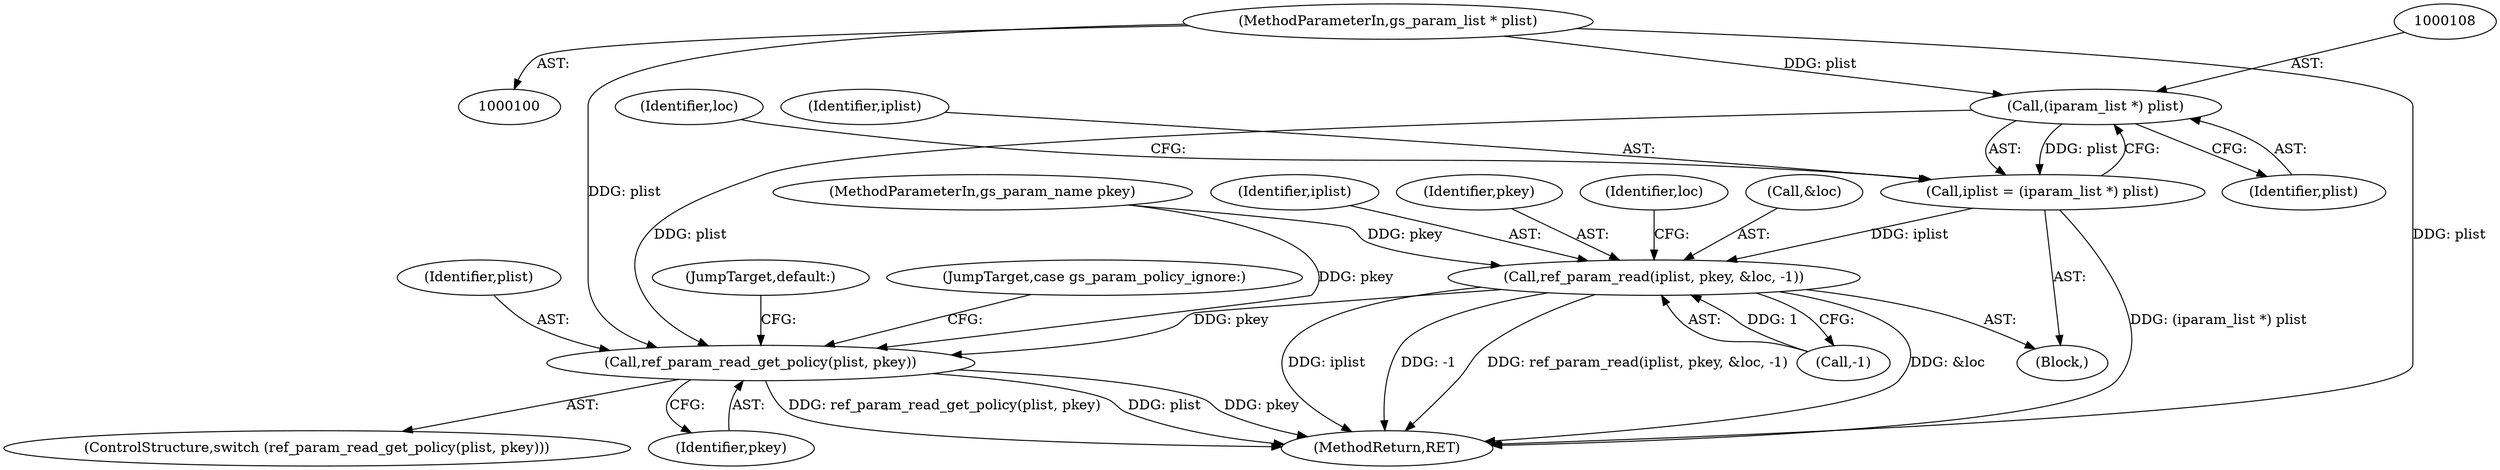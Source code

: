 digraph "0_ghostscript_c3476dde7743761a4e1d39a631716199b696b880_0@pointer" {
"1000101" [label="(MethodParameterIn,gs_param_list * plist)"];
"1000107" [label="(Call,(iparam_list *) plist)"];
"1000105" [label="(Call,iplist = (iparam_list *) plist)"];
"1000113" [label="(Call,ref_param_read(iplist, pkey, &loc, -1))"];
"1000131" [label="(Call,ref_param_read_get_policy(plist, pkey))"];
"1000113" [label="(Call,ref_param_read(iplist, pkey, &loc, -1))"];
"1000115" [label="(Identifier,pkey)"];
"1000106" [label="(Identifier,iplist)"];
"1000122" [label="(Identifier,loc)"];
"1000118" [label="(Call,-1)"];
"1000143" [label="(MethodReturn,RET)"];
"1000130" [label="(ControlStructure,switch (ref_param_read_get_policy(plist, pkey)))"];
"1000104" [label="(Block,)"];
"1000102" [label="(MethodParameterIn,gs_param_name pkey)"];
"1000140" [label="(JumpTarget,default:)"];
"1000135" [label="(JumpTarget,case gs_param_policy_ignore:)"];
"1000116" [label="(Call,&loc)"];
"1000107" [label="(Call,(iparam_list *) plist)"];
"1000105" [label="(Call,iplist = (iparam_list *) plist)"];
"1000133" [label="(Identifier,pkey)"];
"1000114" [label="(Identifier,iplist)"];
"1000109" [label="(Identifier,plist)"];
"1000101" [label="(MethodParameterIn,gs_param_list * plist)"];
"1000132" [label="(Identifier,plist)"];
"1000131" [label="(Call,ref_param_read_get_policy(plist, pkey))"];
"1000112" [label="(Identifier,loc)"];
"1000101" -> "1000100"  [label="AST: "];
"1000101" -> "1000143"  [label="DDG: plist"];
"1000101" -> "1000107"  [label="DDG: plist"];
"1000101" -> "1000131"  [label="DDG: plist"];
"1000107" -> "1000105"  [label="AST: "];
"1000107" -> "1000109"  [label="CFG: "];
"1000108" -> "1000107"  [label="AST: "];
"1000109" -> "1000107"  [label="AST: "];
"1000105" -> "1000107"  [label="CFG: "];
"1000107" -> "1000105"  [label="DDG: plist"];
"1000107" -> "1000131"  [label="DDG: plist"];
"1000105" -> "1000104"  [label="AST: "];
"1000106" -> "1000105"  [label="AST: "];
"1000112" -> "1000105"  [label="CFG: "];
"1000105" -> "1000143"  [label="DDG: (iparam_list *) plist"];
"1000105" -> "1000113"  [label="DDG: iplist"];
"1000113" -> "1000104"  [label="AST: "];
"1000113" -> "1000118"  [label="CFG: "];
"1000114" -> "1000113"  [label="AST: "];
"1000115" -> "1000113"  [label="AST: "];
"1000116" -> "1000113"  [label="AST: "];
"1000118" -> "1000113"  [label="AST: "];
"1000122" -> "1000113"  [label="CFG: "];
"1000113" -> "1000143"  [label="DDG: iplist"];
"1000113" -> "1000143"  [label="DDG: -1"];
"1000113" -> "1000143"  [label="DDG: ref_param_read(iplist, pkey, &loc, -1)"];
"1000113" -> "1000143"  [label="DDG: &loc"];
"1000102" -> "1000113"  [label="DDG: pkey"];
"1000118" -> "1000113"  [label="DDG: 1"];
"1000113" -> "1000131"  [label="DDG: pkey"];
"1000131" -> "1000130"  [label="AST: "];
"1000131" -> "1000133"  [label="CFG: "];
"1000132" -> "1000131"  [label="AST: "];
"1000133" -> "1000131"  [label="AST: "];
"1000135" -> "1000131"  [label="CFG: "];
"1000140" -> "1000131"  [label="CFG: "];
"1000131" -> "1000143"  [label="DDG: plist"];
"1000131" -> "1000143"  [label="DDG: pkey"];
"1000131" -> "1000143"  [label="DDG: ref_param_read_get_policy(plist, pkey)"];
"1000102" -> "1000131"  [label="DDG: pkey"];
}

